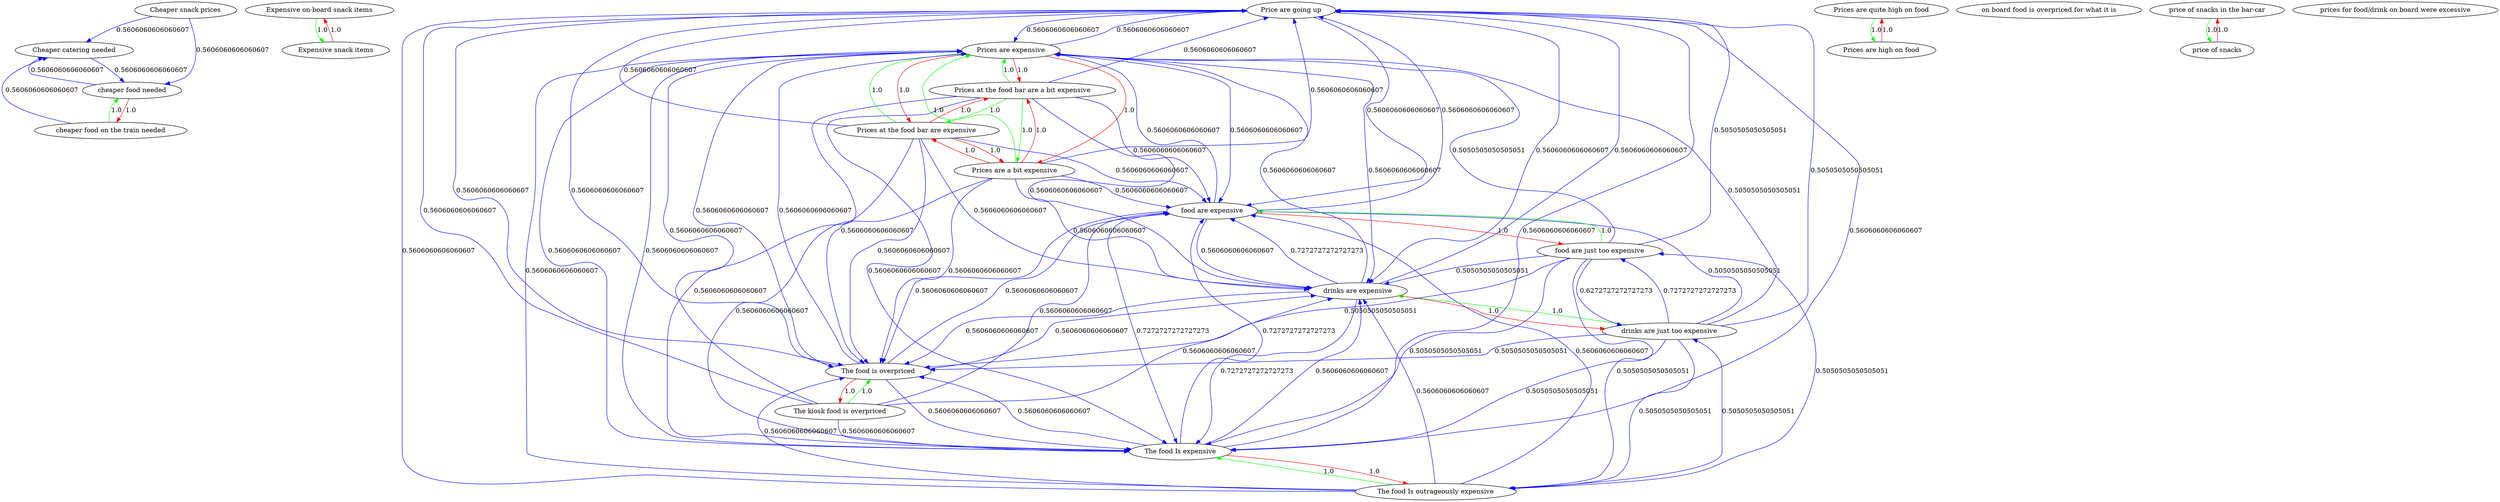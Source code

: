 digraph rawGraph {
"Cheaper catering needed";"Cheaper snack prices";"Expensive on-board snack items";"Expensive snack items";"Price are going up";"Prices are quite high on food";"Prices are high on food";"Prices at the food bar are a bit expensive";"Prices at the food bar are expensive";"Prices are expensive";"Prices are a bit expensive";"The food Is outrageously expensive";"The food Is expensive";"The kiosk food is overpriced";"The food is overpriced";"cheaper food on the train needed";"cheaper food needed";"drinks are just too expensive";"drinks are expensive";"food are just too expensive";"food are expensive";"on board food is overpriced for what it is";"price of snacks in the bar-car";"price of snacks";"prices for food/drink on board were excessive";"Expensive on-board snack items" -> "Expensive snack items" [label=1.0] [color=green]
"Expensive snack items" -> "Expensive on-board snack items" [label=1.0] [color=red]
"Prices are quite high on food" -> "Prices are high on food" [label=1.0] [color=green]
"Prices are high on food" -> "Prices are quite high on food" [label=1.0] [color=red]
"Prices at the food bar are a bit expensive" -> "Prices at the food bar are expensive" [label=1.0] [color=green]
"Prices at the food bar are expensive" -> "Prices are expensive" [label=1.0] [color=green]
"Prices at the food bar are a bit expensive" -> "Prices are a bit expensive" [label=1.0] [color=green]
"Prices are a bit expensive" -> "Prices are expensive" [label=1.0] [color=green]
"Prices at the food bar are a bit expensive" -> "Prices are expensive" [label=1.0] [color=green]
"Prices at the food bar are expensive" -> "Prices at the food bar are a bit expensive" [label=1.0] [color=red]
"Prices at the food bar are expensive" -> "Prices are a bit expensive" [label=1.0] [color=red]
"Prices are expensive" -> "Prices at the food bar are a bit expensive" [label=1.0] [color=red]
"Prices are expensive" -> "Prices at the food bar are expensive" [label=1.0] [color=red]
"Prices are expensive" -> "Prices are a bit expensive" [label=1.0] [color=red]
"Prices are a bit expensive" -> "Prices at the food bar are a bit expensive" [label=1.0] [color=red]
"Prices are a bit expensive" -> "Prices at the food bar are expensive" [label=1.0] [color=red]
"Prices are expensive" -> "Price are going up" [label=0.5606060606060607] [color=blue]
"Price are going up" -> "Prices are expensive" [label=0.5606060606060607] [color=blue]
"The food Is outrageously expensive" -> "The food Is expensive" [label=1.0] [color=green]
"The food Is expensive" -> "The food Is outrageously expensive" [label=1.0] [color=red]
"Prices are expensive" -> "The food Is expensive" [label=0.5606060606060607] [color=blue]
"The food Is expensive" -> "Prices are expensive" [label=0.5606060606060607] [color=blue]
"Prices at the food bar are a bit expensive" -> "The food Is expensive" [label=0.5606060606060607] [color=blue]
"The food Is outrageously expensive" -> "Prices are expensive" [label=0.5606060606060607] [color=blue]
"The kiosk food is overpriced" -> "The food is overpriced" [label=1.0] [color=green]
"The food is overpriced" -> "The kiosk food is overpriced" [label=1.0] [color=red]
"The food is overpriced" -> "The food Is expensive" [label=0.5606060606060607] [color=blue]
"The food Is expensive" -> "The food is overpriced" [label=0.5606060606060607] [color=blue]
"Prices at the food bar are a bit expensive" -> "The food is overpriced" [label=0.5606060606060607] [color=blue]
"The kiosk food is overpriced" -> "The food Is expensive" [label=0.5606060606060607] [color=blue]
"cheaper food on the train needed" -> "cheaper food needed" [label=1.0] [color=green]
"cheaper food needed" -> "cheaper food on the train needed" [label=1.0] [color=red]
"Cheaper catering needed" -> "cheaper food needed" [label=0.5606060606060607] [color=blue]
"cheaper food needed" -> "Cheaper catering needed" [label=0.5606060606060607] [color=blue]
"Cheaper snack prices" -> "cheaper food needed" [label=0.5606060606060607] [color=blue]
"cheaper food on the train needed" -> "Cheaper catering needed" [label=0.5606060606060607] [color=blue]
"drinks are just too expensive" -> "drinks are expensive" [label=1.0] [color=green]
"drinks are expensive" -> "drinks are just too expensive" [label=1.0] [color=red]
"drinks are expensive" -> "The food is overpriced" [label=0.5606060606060607] [color=blue]
"The food Is expensive" -> "drinks are expensive" [label=0.5606060606060607] [color=blue]
"drinks are expensive" -> "The food Is expensive" [label=0.7272727272727273] [color=blue]
"drinks are just too expensive" -> "The food Is outrageously expensive" [label=0.5050505050505051] [color=blue]
"drinks are expensive" -> "Prices are expensive" [label=0.5606060606060607] [color=blue]
"Prices are expensive" -> "drinks are expensive" [label=0.5606060606060607] [color=blue]
"food are just too expensive" -> "food are expensive" [label=1.0] [color=green]
"food are expensive" -> "food are just too expensive" [label=1.0] [color=red]
"food are expensive" -> "The food is overpriced" [label=0.5606060606060607] [color=blue]
"The food is overpriced" -> "food are expensive" [label=0.5606060606060607] [color=blue]
"food are expensive" -> "The food Is expensive" [label=0.7272727272727273] [color=blue]
"The food Is expensive" -> "food are expensive" [label=0.7272727272727273] [color=blue]
"The food Is outrageously expensive" -> "food are just too expensive" [label=0.5050505050505051] [color=blue]
"food are just too expensive" -> "The food Is outrageously expensive" [label=0.5050505050505051] [color=blue]
"Prices are expensive" -> "food are expensive" [label=0.5606060606060607] [color=blue]
"food are expensive" -> "Prices are expensive" [label=0.5606060606060607] [color=blue]
"food are expensive" -> "drinks are expensive" [label=0.5606060606060607] [color=blue]
"drinks are expensive" -> "food are expensive" [label=0.7272727272727273] [color=blue]
"drinks are just too expensive" -> "food are just too expensive" [label=0.7272727272727273] [color=blue]
"food are just too expensive" -> "drinks are just too expensive" [label=0.6272727272727273] [color=blue]
"Prices at the food bar are a bit expensive" -> "food are expensive" [label=0.5606060606060607] [color=blue]
"The kiosk food is overpriced" -> "food are expensive" [label=0.5606060606060607] [color=blue]
"price of snacks in the bar-car" -> "price of snacks" [label=1.0] [color=green]
"price of snacks" -> "price of snacks in the bar-car" [label=1.0] [color=red]
"Cheaper snack prices" -> "Cheaper catering needed" [label=0.5606060606060607] [color=blue]
"Price are going up" -> "The food Is expensive" [label=0.5606060606060607] [color=blue]
"Price are going up" -> "food are expensive" [label=0.5606060606060607] [color=blue]
"Price are going up" -> "drinks are expensive" [label=0.5606060606060607] [color=blue]
"Prices at the food bar are a bit expensive" -> "Price are going up" [label=0.5606060606060607] [color=blue]
"Prices at the food bar are a bit expensive" -> "drinks are expensive" [label=0.5606060606060607] [color=blue]
"Prices at the food bar are expensive" -> "The food Is expensive" [label=0.5606060606060607] [color=blue]
"Prices at the food bar are expensive" -> "food are expensive" [label=0.5606060606060607] [color=blue]
"Prices at the food bar are expensive" -> "Price are going up" [label=0.5606060606060607] [color=blue]
"Prices at the food bar are expensive" -> "drinks are expensive" [label=0.5606060606060607] [color=blue]
"Prices are expensive" -> "The food is overpriced" [label=0.5606060606060607] [color=blue]
"Prices are a bit expensive" -> "The food is overpriced" [label=0.5606060606060607] [color=blue]
"Prices are a bit expensive" -> "The food Is expensive" [label=0.5606060606060607] [color=blue]
"Prices are a bit expensive" -> "food are expensive" [label=0.5606060606060607] [color=blue]
"Prices are a bit expensive" -> "Price are going up" [label=0.5606060606060607] [color=blue]
"Prices are a bit expensive" -> "drinks are expensive" [label=0.5606060606060607] [color=blue]
"The food Is outrageously expensive" -> "The food is overpriced" [label=0.5606060606060607] [color=blue]
"The food Is outrageously expensive" -> "food are expensive" [label=0.5606060606060607] [color=blue]
"The food Is outrageously expensive" -> "Price are going up" [label=0.5606060606060607] [color=blue]
"The food Is outrageously expensive" -> "drinks are just too expensive" [label=0.5050505050505051] [color=blue]
"The food Is outrageously expensive" -> "drinks are expensive" [label=0.5606060606060607] [color=blue]
"The food Is expensive" -> "Price are going up" [label=0.5606060606060607] [color=blue]
"The kiosk food is overpriced" -> "Prices are expensive" [label=0.5606060606060607] [color=blue]
"The kiosk food is overpriced" -> "Price are going up" [label=0.5606060606060607] [color=blue]
"The kiosk food is overpriced" -> "drinks are expensive" [label=0.5606060606060607] [color=blue]
"The food is overpriced" -> "Prices are expensive" [label=0.5606060606060607] [color=blue]
"The food is overpriced" -> "Price are going up" [label=0.5606060606060607] [color=blue]
"The food is overpriced" -> "drinks are expensive" [label=0.5606060606060607] [color=blue]
"drinks are just too expensive" -> "The food is overpriced" [label=0.5050505050505051] [color=blue]
"drinks are just too expensive" -> "The food Is expensive" [label=0.5050505050505051] [color=blue]
"drinks are just too expensive" -> "food are expensive" [label=0.5050505050505051] [color=blue]
"drinks are just too expensive" -> "Prices are expensive" [label=0.5050505050505051] [color=blue]
"drinks are just too expensive" -> "Price are going up" [label=0.5050505050505051] [color=blue]
"drinks are expensive" -> "Price are going up" [label=0.5606060606060607] [color=blue]
"food are just too expensive" -> "The food is overpriced" [label=0.5050505050505051] [color=blue]
"food are just too expensive" -> "The food Is expensive" [label=0.5050505050505051] [color=blue]
"food are just too expensive" -> "Prices are expensive" [label=0.5050505050505051] [color=blue]
"food are just too expensive" -> "Price are going up" [label=0.5050505050505051] [color=blue]
"food are just too expensive" -> "drinks are expensive" [label=0.5050505050505051] [color=blue]
"food are expensive" -> "Price are going up" [label=0.5606060606060607] [color=blue]
"Price are going up" -> "The food is overpriced" [label=0.5606060606060607] [color=blue]
"Prices at the food bar are expensive" -> "The food is overpriced" [label=0.5606060606060607] [color=blue]
}